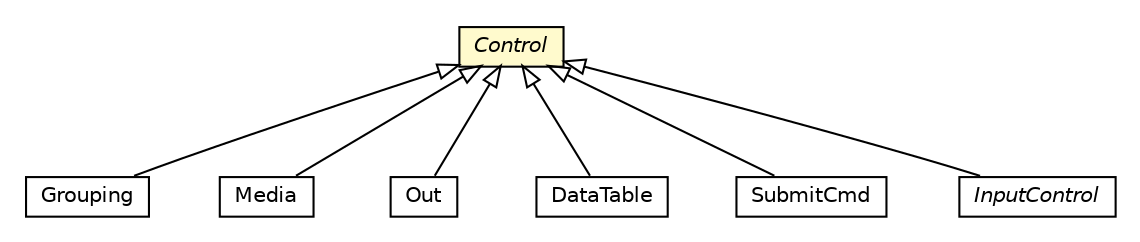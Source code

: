 #!/usr/local/bin/dot
#
# Class diagram 
# Generated by UMLGraph version R5_6-24-gf6e263 (http://www.umlgraph.org/)
#

digraph G {
	edge [fontname="Helvetica",fontsize=10,labelfontname="Helvetica",labelfontsize=10];
	node [fontname="Helvetica",fontsize=10,shape=plaintext];
	nodesep=0.25;
	ranksep=0.5;
	// org.universAAL.utilities.api.ui.Grouping
	c1046 [label=<<table title="org.universAAL.utilities.api.ui.Grouping" border="0" cellborder="1" cellspacing="0" cellpadding="2" port="p" href="./Grouping.html">
		<tr><td><table border="0" cellspacing="0" cellpadding="1">
<tr><td align="center" balign="center"> Grouping </td></tr>
		</table></td></tr>
		</table>>, URL="./Grouping.html", fontname="Helvetica", fontcolor="black", fontsize=10.0];
	// org.universAAL.utilities.api.ui.Media
	c1049 [label=<<table title="org.universAAL.utilities.api.ui.Media" border="0" cellborder="1" cellspacing="0" cellpadding="2" port="p" href="./Media.html">
		<tr><td><table border="0" cellspacing="0" cellpadding="1">
<tr><td align="center" balign="center"> Media </td></tr>
		</table></td></tr>
		</table>>, URL="./Media.html", fontname="Helvetica", fontcolor="black", fontsize=10.0];
	// org.universAAL.utilities.api.ui.Out
	c1052 [label=<<table title="org.universAAL.utilities.api.ui.Out" border="0" cellborder="1" cellspacing="0" cellpadding="2" port="p" href="./Out.html">
		<tr><td><table border="0" cellspacing="0" cellpadding="1">
<tr><td align="center" balign="center"> Out </td></tr>
		</table></td></tr>
		</table>>, URL="./Out.html", fontname="Helvetica", fontcolor="black", fontsize=10.0];
	// org.universAAL.utilities.api.ui.DataTable
	c1054 [label=<<table title="org.universAAL.utilities.api.ui.DataTable" border="0" cellborder="1" cellspacing="0" cellpadding="2" port="p" href="./DataTable.html">
		<tr><td><table border="0" cellspacing="0" cellpadding="1">
<tr><td align="center" balign="center"> DataTable </td></tr>
		</table></td></tr>
		</table>>, URL="./DataTable.html", fontname="Helvetica", fontcolor="black", fontsize=10.0];
	// org.universAAL.utilities.api.ui.SubmitCmd
	c1058 [label=<<table title="org.universAAL.utilities.api.ui.SubmitCmd" border="0" cellborder="1" cellspacing="0" cellpadding="2" port="p" href="./SubmitCmd.html">
		<tr><td><table border="0" cellspacing="0" cellpadding="1">
<tr><td align="center" balign="center"> SubmitCmd </td></tr>
		</table></td></tr>
		</table>>, URL="./SubmitCmd.html", fontname="Helvetica", fontcolor="black", fontsize=10.0];
	// org.universAAL.utilities.api.ui.Control
	c1059 [label=<<table title="org.universAAL.utilities.api.ui.Control" border="0" cellborder="1" cellspacing="0" cellpadding="2" port="p" bgcolor="lemonChiffon" href="./Control.html">
		<tr><td><table border="0" cellspacing="0" cellpadding="1">
<tr><td align="center" balign="center"><font face="Helvetica-Oblique"> Control </font></td></tr>
		</table></td></tr>
		</table>>, URL="./Control.html", fontname="Helvetica", fontcolor="black", fontsize=10.0];
	// org.universAAL.utilities.api.ui.InputControl
	c1060 [label=<<table title="org.universAAL.utilities.api.ui.InputControl" border="0" cellborder="1" cellspacing="0" cellpadding="2" port="p" href="./InputControl.html">
		<tr><td><table border="0" cellspacing="0" cellpadding="1">
<tr><td align="center" balign="center"><font face="Helvetica-Oblique"> InputControl </font></td></tr>
		</table></td></tr>
		</table>>, URL="./InputControl.html", fontname="Helvetica", fontcolor="black", fontsize=10.0];
	//org.universAAL.utilities.api.ui.Grouping extends org.universAAL.utilities.api.ui.Control
	c1059:p -> c1046:p [dir=back,arrowtail=empty];
	//org.universAAL.utilities.api.ui.Media extends org.universAAL.utilities.api.ui.Control
	c1059:p -> c1049:p [dir=back,arrowtail=empty];
	//org.universAAL.utilities.api.ui.Out extends org.universAAL.utilities.api.ui.Control
	c1059:p -> c1052:p [dir=back,arrowtail=empty];
	//org.universAAL.utilities.api.ui.DataTable extends org.universAAL.utilities.api.ui.Control
	c1059:p -> c1054:p [dir=back,arrowtail=empty];
	//org.universAAL.utilities.api.ui.SubmitCmd extends org.universAAL.utilities.api.ui.Control
	c1059:p -> c1058:p [dir=back,arrowtail=empty];
	//org.universAAL.utilities.api.ui.InputControl extends org.universAAL.utilities.api.ui.Control
	c1059:p -> c1060:p [dir=back,arrowtail=empty];
}


